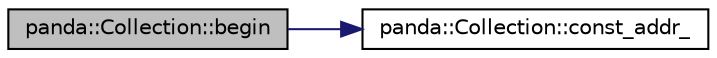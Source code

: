 digraph G
{
  edge [fontname="Helvetica",fontsize="10",labelfontname="Helvetica",labelfontsize="10"];
  node [fontname="Helvetica",fontsize="10",shape=record];
  rankdir=LR;
  Node1 [label="panda::Collection::begin",height=0.2,width=0.4,color="black", fillcolor="grey75", style="filled" fontcolor="black"];
  Node1 -> Node2 [color="midnightblue",fontsize="10",style="solid"];
  Node2 [label="panda::Collection::const_addr_",height=0.2,width=0.4,color="black", fillcolor="white", style="filled",URL="$classpanda_1_1Collection.html#a15e865455a9275efe83ca65f1a96b3e9"];
}
